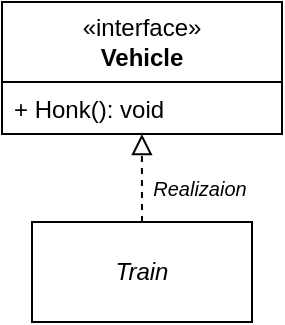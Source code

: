 <mxfile version="24.3.1" type="device">
  <diagram name="Page-1" id="odH1GSaiidl8tyLp-JTH">
    <mxGraphModel dx="503" dy="336" grid="0" gridSize="10" guides="1" tooltips="1" connect="1" arrows="1" fold="1" page="1" pageScale="1" pageWidth="827" pageHeight="1169" math="0" shadow="0">
      <root>
        <mxCell id="0" />
        <mxCell id="1" parent="0" />
        <mxCell id="ZMgahsJBWn85DXDuLrHQ-1" value="&lt;i&gt;Train&lt;/i&gt;" style="html=1;whiteSpace=wrap;" vertex="1" parent="1">
          <mxGeometry x="304" y="470" width="110" height="50" as="geometry" />
        </mxCell>
        <mxCell id="ZMgahsJBWn85DXDuLrHQ-2" value="«interface»&lt;br&gt;&lt;b&gt;Vehicle&lt;/b&gt;" style="swimlane;fontStyle=0;childLayout=stackLayout;horizontal=1;startSize=40;fillColor=none;horizontalStack=0;resizeParent=1;resizeParentMax=0;resizeLast=0;collapsible=1;marginBottom=0;whiteSpace=wrap;html=1;" vertex="1" parent="1">
          <mxGeometry x="289" y="360" width="140" height="66" as="geometry" />
        </mxCell>
        <mxCell id="ZMgahsJBWn85DXDuLrHQ-3" value="+ Honk(): void" style="text;strokeColor=none;fillColor=none;align=left;verticalAlign=top;spacingLeft=4;spacingRight=4;overflow=hidden;rotatable=0;points=[[0,0.5],[1,0.5]];portConstraint=eastwest;whiteSpace=wrap;html=1;" vertex="1" parent="ZMgahsJBWn85DXDuLrHQ-2">
          <mxGeometry y="40" width="140" height="26" as="geometry" />
        </mxCell>
        <mxCell id="ZMgahsJBWn85DXDuLrHQ-7" value="" style="endArrow=block;startArrow=none;endFill=0;startFill=0;endSize=8;html=1;verticalAlign=bottom;dashed=1;labelBackgroundColor=none;rounded=0;exitX=0.5;exitY=0;exitDx=0;exitDy=0;" edge="1" parent="ZMgahsJBWn85DXDuLrHQ-2" source="ZMgahsJBWn85DXDuLrHQ-1">
          <mxGeometry width="160" relative="1" as="geometry">
            <mxPoint x="69.94" y="156" as="sourcePoint" />
            <mxPoint x="69.94" y="66" as="targetPoint" />
          </mxGeometry>
        </mxCell>
        <mxCell id="ZMgahsJBWn85DXDuLrHQ-8" value="&lt;i&gt;&lt;font style=&quot;font-size: 10px;&quot;&gt;Realizaion&lt;/font&gt;&lt;/i&gt;" style="text;html=1;align=center;verticalAlign=middle;whiteSpace=wrap;rounded=0;" vertex="1" parent="1">
          <mxGeometry x="358" y="438" width="60" height="30" as="geometry" />
        </mxCell>
      </root>
    </mxGraphModel>
  </diagram>
</mxfile>
